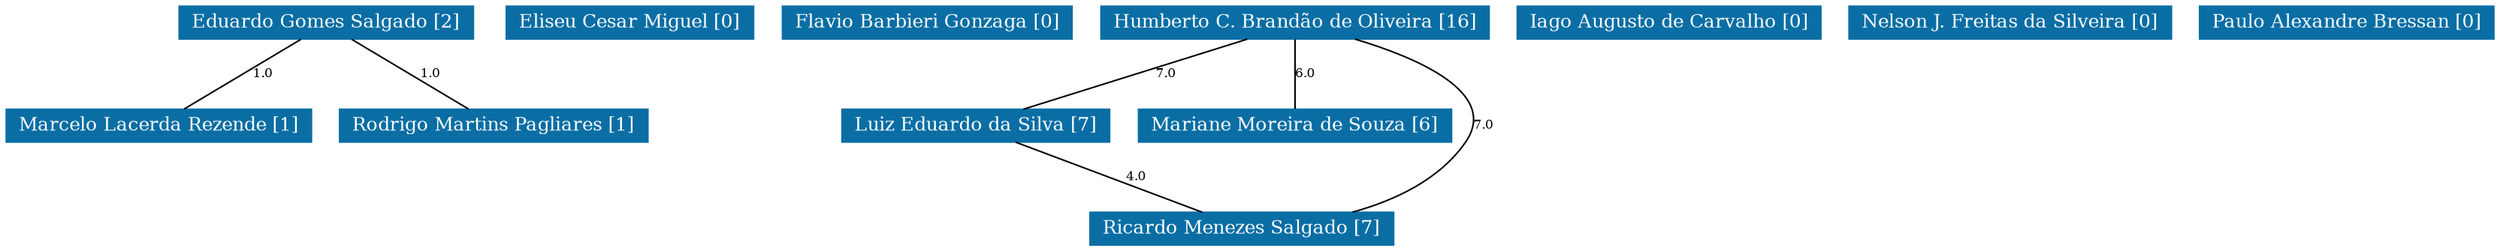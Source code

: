strict graph grafo2 {
	graph [bb="0,0,1307,153",
		id=grafo2,
		overlap=False
	];
	node [fontsize=12,
		label="\N",
		shape=rectangle,
		style=filled
	];
	0	 [URL="membro-2363460036599181.html",
		color="#0A6EA4",
		fontcolor="#FFFFFF",
		height=0.29167,
		label="Eduardo Gomes Salgado [2]",
		pos="166.5,142.5",
		width=2.1111];
	6	 [URL="membro-6453091384982419.html",
		color="#0A6EA4",
		fontcolor="#FFFFFF",
		height=0.29167,
		label="Marcelo Lacerda Rezende [1]",
		pos="78.5,76.5",
		width=2.1806];
	0 -- 6	 [fontsize=8,
		label=1.0,
		lp="133.5,109.5",
		pos="152.36,131.9 135.94,119.58 109.01,99.383 92.604,87.078"];
	11	 [URL="membro-1194178136211401.html",
		color="#0A6EA4",
		fontcolor="#FFFFFF",
		height=0.29167,
		label="Rodrigo Martins Pagliares [1]",
		pos="254.5,76.5",
		width=2.1944];
	0 -- 11	 [fontsize=8,
		label=1.0,
		lp="221.5,109.5",
		pos="180.64,131.9 197.06,119.58 223.99,99.383 240.4,87.078"];
	1	 [URL="membro-6883421018811339.html",
		color="#0A6EA4",
		fontcolor="#FFFFFF",
		height=0.29167,
		label="Eliseu Cesar Miguel [0]",
		pos="325.5,142.5",
		width=1.7917];
	2	 [URL="membro-1310310705488241.html",
		color="#0A6EA4",
		fontcolor="#FFFFFF",
		height=0.29167,
		label="Flavio Barbieri Gonzaga [0]",
		pos="483.5,142.5",
		width=2.0972];
	3	 [URL="membro-3832045632369639.html",
		color="#0A6EA4",
		fontcolor="#FFFFFF",
		height=0.29167,
		label="Humberto C. Brandão de Oliveira [16]",
		pos="677.5,142.5",
		width=2.7778];
	5	 [URL="membro-5459510407019521.html",
		color="#0A6EA4",
		fontcolor="#FFFFFF",
		height=0.29167,
		label="Luiz Eduardo da Silva [7]",
		pos="509.5,76.5",
		width=1.9444];
	3 -- 5	 [fontsize=8,
		label=7.0,
		lp="609.5,109.5",
		pos="650.51,131.9 619.16,119.58 567.75,99.383 536.43,87.078"];
	7	 [URL="membro-9682825029495702.html",
		color="#0A6EA4",
		fontcolor="#FFFFFF",
		height=0.29167,
		label="Mariane Moreira de Souza [6]",
		pos="677.5,76.5",
		width=2.2222];
	3 -- 7	 [fontsize=8,
		label=6.0,
		lp="682.5,109.5",
		pos="677.5,131.9 677.5,119.65 677.5,99.622 677.5,87.297"];
	10	 [URL="membro-8918198224706238.html",
		color="#0A6EA4",
		fontcolor="#FFFFFF",
		height=0.29167,
		label="Ricardo Menezes Salgado [7]",
		pos="651.5,10.5",
		width=2.1806];
	3 -- 10	 [fontsize=8,
		label=7.0,
		lp="775.5,76.5",
		pos="707.98,131.99 740.42,119.02 784.75,95.077 766.5,66 751.94,42.812 724.67,29.08 700.33,21.077"];
	5 -- 10	 [fontsize=8,
		label=4.0,
		lp="594.5,43.5",
		pos="532.31,65.896 558.81,53.58 602.27,33.383 628.74,21.078"];
	4	 [URL="membro-9975041225831602.html",
		color="#0A6EA4",
		fontcolor="#FFFFFF",
		height=0.29167,
		label="Iago Augusto de Carvalho [0]",
		pos="874.5,142.5",
		width=2.1944];
	8	 [URL="membro-6853382226977684.html",
		color="#0A6EA4",
		fontcolor="#FFFFFF",
		height=0.29167,
		label="Nelson J. Freitas da Silveira [0]",
		pos="1053.5,142.5",
		width=2.2778];
	9	 [URL="membro-0231239253253477.html",
		color="#0A6EA4",
		fontcolor="#FFFFFF",
		height=0.29167,
		label="Paulo Alexandre Bressan [0]",
		pos="1230.5,142.5",
		width=2.125];
}

